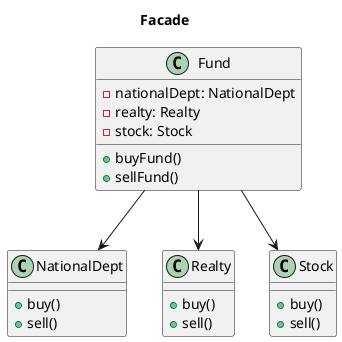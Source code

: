 @startuml
title Facade
class Fund{
    -nationalDept: NationalDept
    -realty: Realty
    -stock: Stock
    +buyFund()
    +sellFund()
}
class NationalDept{
    +buy()
    +sell()
}
class Realty{
    +buy()
    +sell()
}
class Stock{
    +buy()
    +sell()
}

Fund --> NationalDept
Fund --> Realty
Fund --> Stock


@enduml
